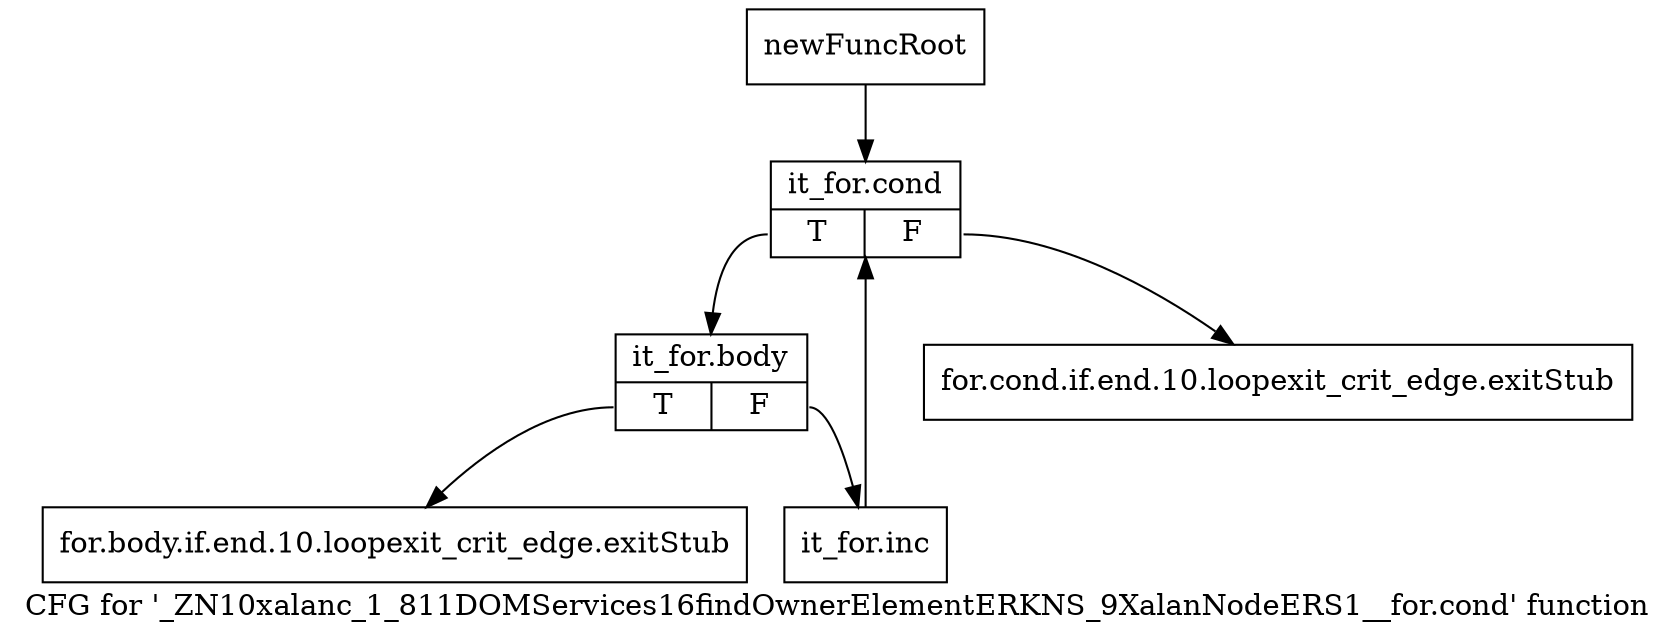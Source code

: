 digraph "CFG for '_ZN10xalanc_1_811DOMServices16findOwnerElementERKNS_9XalanNodeERS1__for.cond' function" {
	label="CFG for '_ZN10xalanc_1_811DOMServices16findOwnerElementERKNS_9XalanNodeERS1__for.cond' function";

	Node0x9cd2620 [shape=record,label="{newFuncRoot}"];
	Node0x9cd2620 -> Node0x9cd2710;
	Node0x9cd2670 [shape=record,label="{for.cond.if.end.10.loopexit_crit_edge.exitStub}"];
	Node0x9cd26c0 [shape=record,label="{for.body.if.end.10.loopexit_crit_edge.exitStub}"];
	Node0x9cd2710 [shape=record,label="{it_for.cond|{<s0>T|<s1>F}}"];
	Node0x9cd2710:s0 -> Node0x9cd2760;
	Node0x9cd2710:s1 -> Node0x9cd2670;
	Node0x9cd2760 [shape=record,label="{it_for.body|{<s0>T|<s1>F}}"];
	Node0x9cd2760:s0 -> Node0x9cd26c0;
	Node0x9cd2760:s1 -> Node0x9cd27b0;
	Node0x9cd27b0 [shape=record,label="{it_for.inc}"];
	Node0x9cd27b0 -> Node0x9cd2710;
}
